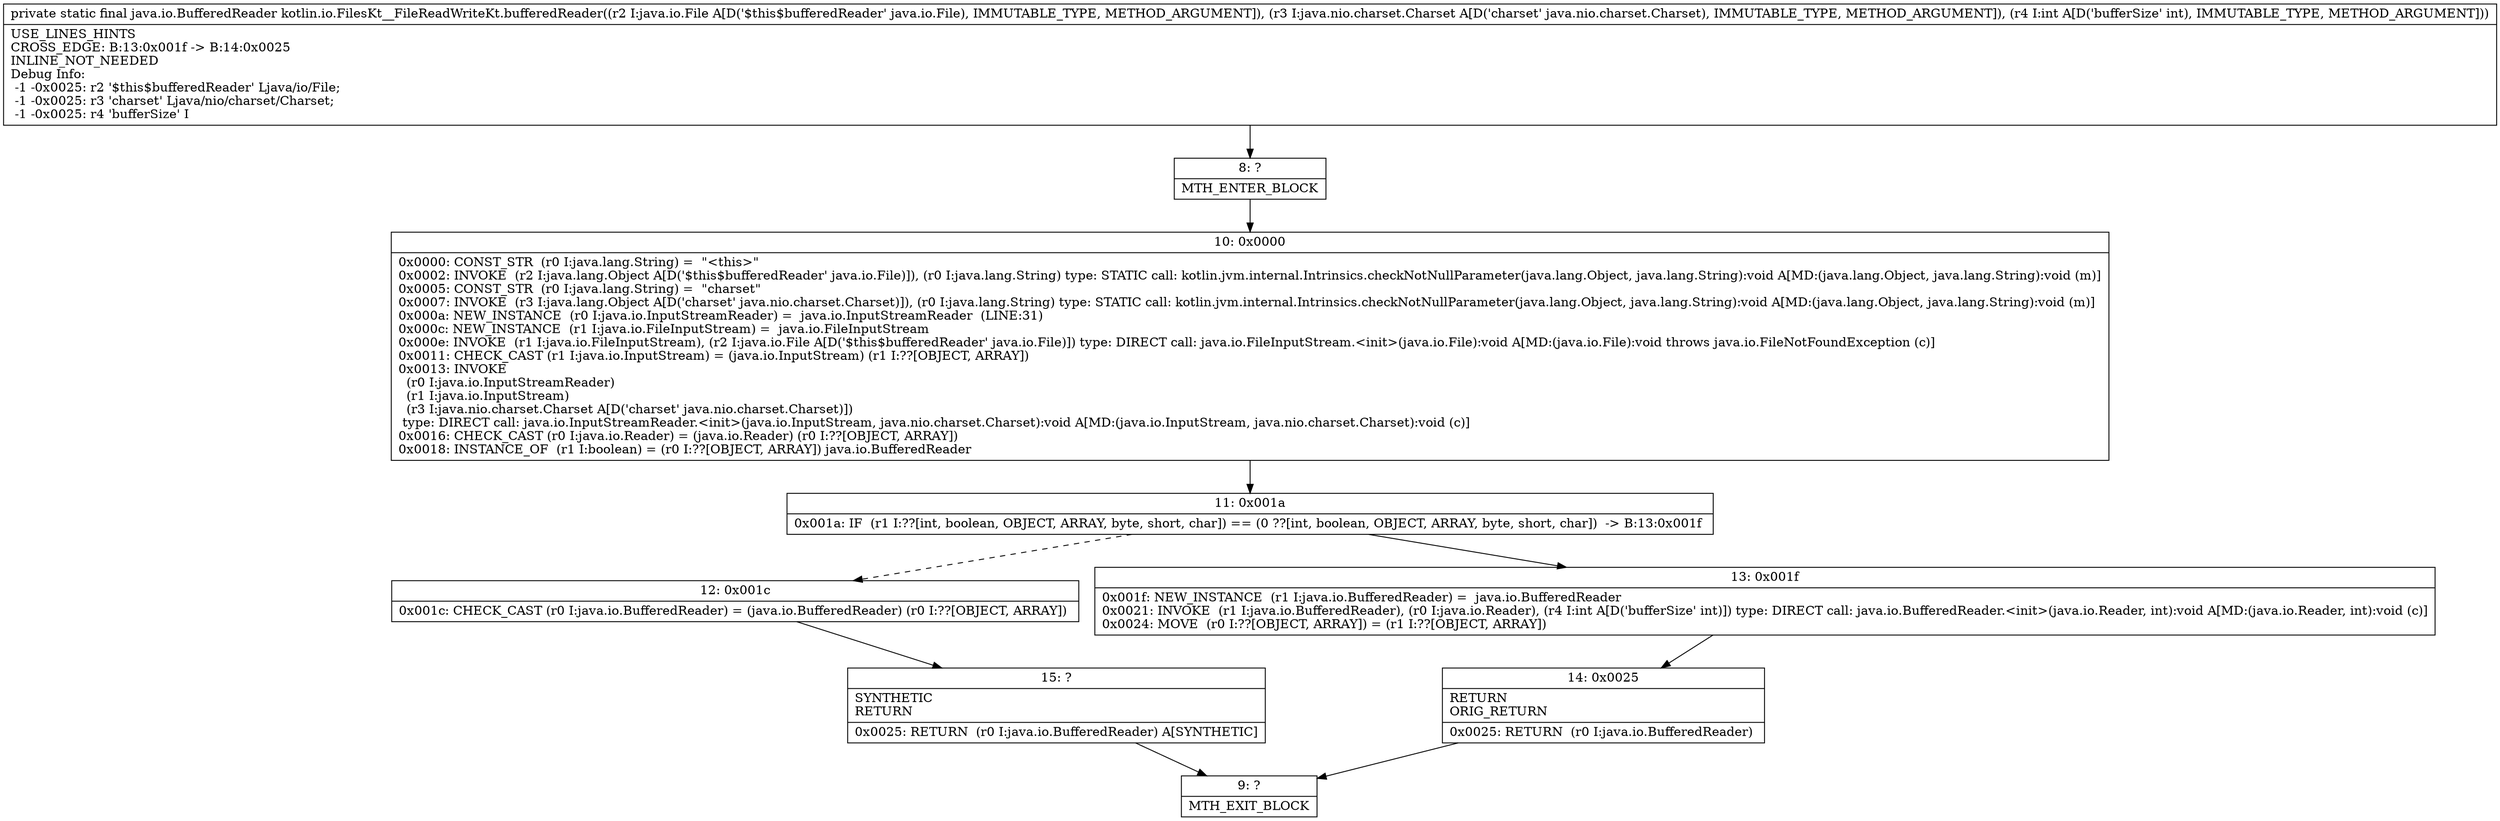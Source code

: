 digraph "CFG forkotlin.io.FilesKt__FileReadWriteKt.bufferedReader(Ljava\/io\/File;Ljava\/nio\/charset\/Charset;I)Ljava\/io\/BufferedReader;" {
Node_8 [shape=record,label="{8\:\ ?|MTH_ENTER_BLOCK\l}"];
Node_10 [shape=record,label="{10\:\ 0x0000|0x0000: CONST_STR  (r0 I:java.lang.String) =  \"\<this\>\" \l0x0002: INVOKE  (r2 I:java.lang.Object A[D('$this$bufferedReader' java.io.File)]), (r0 I:java.lang.String) type: STATIC call: kotlin.jvm.internal.Intrinsics.checkNotNullParameter(java.lang.Object, java.lang.String):void A[MD:(java.lang.Object, java.lang.String):void (m)]\l0x0005: CONST_STR  (r0 I:java.lang.String) =  \"charset\" \l0x0007: INVOKE  (r3 I:java.lang.Object A[D('charset' java.nio.charset.Charset)]), (r0 I:java.lang.String) type: STATIC call: kotlin.jvm.internal.Intrinsics.checkNotNullParameter(java.lang.Object, java.lang.String):void A[MD:(java.lang.Object, java.lang.String):void (m)]\l0x000a: NEW_INSTANCE  (r0 I:java.io.InputStreamReader) =  java.io.InputStreamReader  (LINE:31)\l0x000c: NEW_INSTANCE  (r1 I:java.io.FileInputStream) =  java.io.FileInputStream \l0x000e: INVOKE  (r1 I:java.io.FileInputStream), (r2 I:java.io.File A[D('$this$bufferedReader' java.io.File)]) type: DIRECT call: java.io.FileInputStream.\<init\>(java.io.File):void A[MD:(java.io.File):void throws java.io.FileNotFoundException (c)]\l0x0011: CHECK_CAST (r1 I:java.io.InputStream) = (java.io.InputStream) (r1 I:??[OBJECT, ARRAY]) \l0x0013: INVOKE  \l  (r0 I:java.io.InputStreamReader)\l  (r1 I:java.io.InputStream)\l  (r3 I:java.nio.charset.Charset A[D('charset' java.nio.charset.Charset)])\l type: DIRECT call: java.io.InputStreamReader.\<init\>(java.io.InputStream, java.nio.charset.Charset):void A[MD:(java.io.InputStream, java.nio.charset.Charset):void (c)]\l0x0016: CHECK_CAST (r0 I:java.io.Reader) = (java.io.Reader) (r0 I:??[OBJECT, ARRAY]) \l0x0018: INSTANCE_OF  (r1 I:boolean) = (r0 I:??[OBJECT, ARRAY]) java.io.BufferedReader \l}"];
Node_11 [shape=record,label="{11\:\ 0x001a|0x001a: IF  (r1 I:??[int, boolean, OBJECT, ARRAY, byte, short, char]) == (0 ??[int, boolean, OBJECT, ARRAY, byte, short, char])  \-\> B:13:0x001f \l}"];
Node_12 [shape=record,label="{12\:\ 0x001c|0x001c: CHECK_CAST (r0 I:java.io.BufferedReader) = (java.io.BufferedReader) (r0 I:??[OBJECT, ARRAY]) \l}"];
Node_15 [shape=record,label="{15\:\ ?|SYNTHETIC\lRETURN\l|0x0025: RETURN  (r0 I:java.io.BufferedReader) A[SYNTHETIC]\l}"];
Node_9 [shape=record,label="{9\:\ ?|MTH_EXIT_BLOCK\l}"];
Node_13 [shape=record,label="{13\:\ 0x001f|0x001f: NEW_INSTANCE  (r1 I:java.io.BufferedReader) =  java.io.BufferedReader \l0x0021: INVOKE  (r1 I:java.io.BufferedReader), (r0 I:java.io.Reader), (r4 I:int A[D('bufferSize' int)]) type: DIRECT call: java.io.BufferedReader.\<init\>(java.io.Reader, int):void A[MD:(java.io.Reader, int):void (c)]\l0x0024: MOVE  (r0 I:??[OBJECT, ARRAY]) = (r1 I:??[OBJECT, ARRAY]) \l}"];
Node_14 [shape=record,label="{14\:\ 0x0025|RETURN\lORIG_RETURN\l|0x0025: RETURN  (r0 I:java.io.BufferedReader) \l}"];
MethodNode[shape=record,label="{private static final java.io.BufferedReader kotlin.io.FilesKt__FileReadWriteKt.bufferedReader((r2 I:java.io.File A[D('$this$bufferedReader' java.io.File), IMMUTABLE_TYPE, METHOD_ARGUMENT]), (r3 I:java.nio.charset.Charset A[D('charset' java.nio.charset.Charset), IMMUTABLE_TYPE, METHOD_ARGUMENT]), (r4 I:int A[D('bufferSize' int), IMMUTABLE_TYPE, METHOD_ARGUMENT]))  | USE_LINES_HINTS\lCROSS_EDGE: B:13:0x001f \-\> B:14:0x0025\lINLINE_NOT_NEEDED\lDebug Info:\l  \-1 \-0x0025: r2 '$this$bufferedReader' Ljava\/io\/File;\l  \-1 \-0x0025: r3 'charset' Ljava\/nio\/charset\/Charset;\l  \-1 \-0x0025: r4 'bufferSize' I\l}"];
MethodNode -> Node_8;Node_8 -> Node_10;
Node_10 -> Node_11;
Node_11 -> Node_12[style=dashed];
Node_11 -> Node_13;
Node_12 -> Node_15;
Node_15 -> Node_9;
Node_13 -> Node_14;
Node_14 -> Node_9;
}

